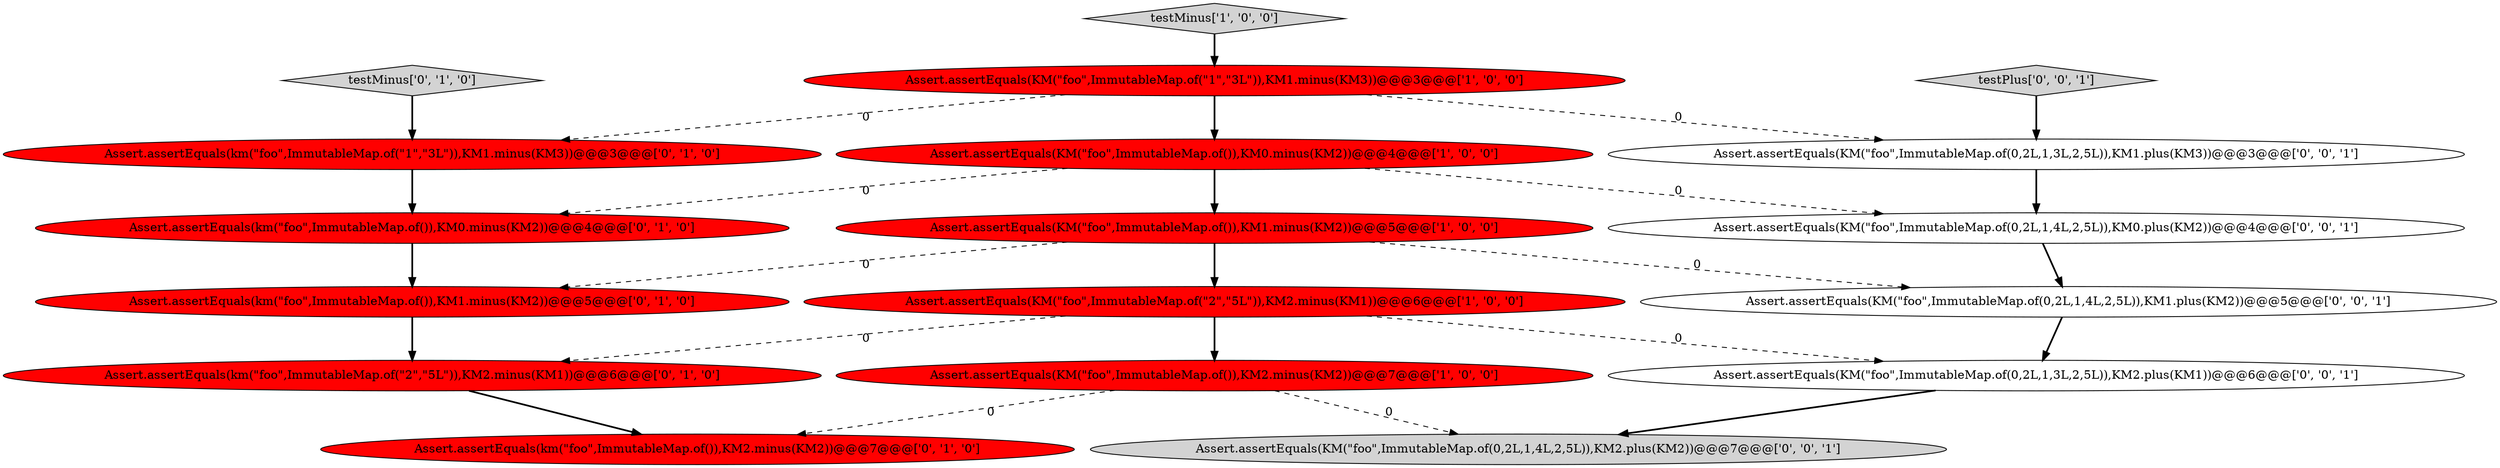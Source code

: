 digraph {
7 [style = filled, label = "Assert.assertEquals(km(\"foo\",ImmutableMap.of(\"2\",\"5L\")),KM2.minus(KM1))@@@6@@@['0', '1', '0']", fillcolor = red, shape = ellipse image = "AAA1AAABBB2BBB"];
0 [style = filled, label = "testMinus['1', '0', '0']", fillcolor = lightgray, shape = diamond image = "AAA0AAABBB1BBB"];
11 [style = filled, label = "testMinus['0', '1', '0']", fillcolor = lightgray, shape = diamond image = "AAA0AAABBB2BBB"];
1 [style = filled, label = "Assert.assertEquals(KM(\"foo\",ImmutableMap.of(\"2\",\"5L\")),KM2.minus(KM1))@@@6@@@['1', '0', '0']", fillcolor = red, shape = ellipse image = "AAA1AAABBB1BBB"];
2 [style = filled, label = "Assert.assertEquals(KM(\"foo\",ImmutableMap.of()),KM2.minus(KM2))@@@7@@@['1', '0', '0']", fillcolor = red, shape = ellipse image = "AAA1AAABBB1BBB"];
10 [style = filled, label = "Assert.assertEquals(km(\"foo\",ImmutableMap.of()),KM0.minus(KM2))@@@4@@@['0', '1', '0']", fillcolor = red, shape = ellipse image = "AAA1AAABBB2BBB"];
13 [style = filled, label = "Assert.assertEquals(KM(\"foo\",ImmutableMap.of(0,2L,1,4L,2,5L)),KM0.plus(KM2))@@@4@@@['0', '0', '1']", fillcolor = white, shape = ellipse image = "AAA0AAABBB3BBB"];
6 [style = filled, label = "Assert.assertEquals(km(\"foo\",ImmutableMap.of()),KM2.minus(KM2))@@@7@@@['0', '1', '0']", fillcolor = red, shape = ellipse image = "AAA1AAABBB2BBB"];
14 [style = filled, label = "Assert.assertEquals(KM(\"foo\",ImmutableMap.of(0,2L,1,3L,2,5L)),KM2.plus(KM1))@@@6@@@['0', '0', '1']", fillcolor = white, shape = ellipse image = "AAA0AAABBB3BBB"];
15 [style = filled, label = "testPlus['0', '0', '1']", fillcolor = lightgray, shape = diamond image = "AAA0AAABBB3BBB"];
3 [style = filled, label = "Assert.assertEquals(KM(\"foo\",ImmutableMap.of()),KM0.minus(KM2))@@@4@@@['1', '0', '0']", fillcolor = red, shape = ellipse image = "AAA1AAABBB1BBB"];
17 [style = filled, label = "Assert.assertEquals(KM(\"foo\",ImmutableMap.of(0,2L,1,4L,2,5L)),KM2.plus(KM2))@@@7@@@['0', '0', '1']", fillcolor = lightgray, shape = ellipse image = "AAA0AAABBB3BBB"];
8 [style = filled, label = "Assert.assertEquals(km(\"foo\",ImmutableMap.of(\"1\",\"3L\")),KM1.minus(KM3))@@@3@@@['0', '1', '0']", fillcolor = red, shape = ellipse image = "AAA1AAABBB2BBB"];
5 [style = filled, label = "Assert.assertEquals(KM(\"foo\",ImmutableMap.of(\"1\",\"3L\")),KM1.minus(KM3))@@@3@@@['1', '0', '0']", fillcolor = red, shape = ellipse image = "AAA1AAABBB1BBB"];
4 [style = filled, label = "Assert.assertEquals(KM(\"foo\",ImmutableMap.of()),KM1.minus(KM2))@@@5@@@['1', '0', '0']", fillcolor = red, shape = ellipse image = "AAA1AAABBB1BBB"];
12 [style = filled, label = "Assert.assertEquals(KM(\"foo\",ImmutableMap.of(0,2L,1,4L,2,5L)),KM1.plus(KM2))@@@5@@@['0', '0', '1']", fillcolor = white, shape = ellipse image = "AAA0AAABBB3BBB"];
9 [style = filled, label = "Assert.assertEquals(km(\"foo\",ImmutableMap.of()),KM1.minus(KM2))@@@5@@@['0', '1', '0']", fillcolor = red, shape = ellipse image = "AAA1AAABBB2BBB"];
16 [style = filled, label = "Assert.assertEquals(KM(\"foo\",ImmutableMap.of(0,2L,1,3L,2,5L)),KM1.plus(KM3))@@@3@@@['0', '0', '1']", fillcolor = white, shape = ellipse image = "AAA0AAABBB3BBB"];
5->3 [style = bold, label=""];
8->10 [style = bold, label=""];
16->13 [style = bold, label=""];
1->14 [style = dashed, label="0"];
14->17 [style = bold, label=""];
9->7 [style = bold, label=""];
15->16 [style = bold, label=""];
3->13 [style = dashed, label="0"];
2->17 [style = dashed, label="0"];
3->4 [style = bold, label=""];
4->12 [style = dashed, label="0"];
5->16 [style = dashed, label="0"];
4->9 [style = dashed, label="0"];
13->12 [style = bold, label=""];
7->6 [style = bold, label=""];
12->14 [style = bold, label=""];
2->6 [style = dashed, label="0"];
5->8 [style = dashed, label="0"];
11->8 [style = bold, label=""];
1->2 [style = bold, label=""];
4->1 [style = bold, label=""];
10->9 [style = bold, label=""];
3->10 [style = dashed, label="0"];
1->7 [style = dashed, label="0"];
0->5 [style = bold, label=""];
}
